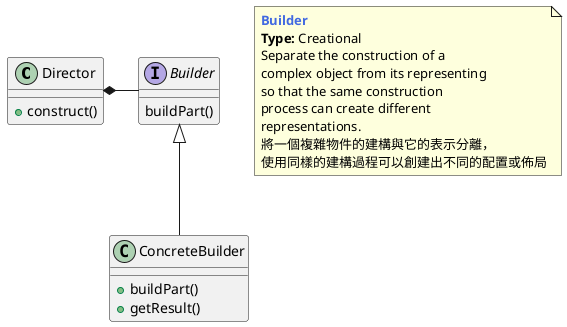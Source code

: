 /' BUILDER 
將一個複雜物件的建構與它的表示分離，使用同樣的建構過程可以創建出不同的配置或佈局
https://github.com/RafaelKuebler/PlantUMLDesignPatterns/blob/master/builder.txt
'/

@startuml BUILDER_SmallPerson

class Director {
    + construct()
}

interface Builder {
    buildPart()
}

class ConcreteBuilder {
    + buildPart()
    + getResult()
}

Director *- Builder
Builder <|-- ConcreteBuilder

note as N1
    <b><color:royalBlue>Builder</color></b>
    <b>Type:</b> Creational
    Separate the construction of a
    complex object from its representing
    so that the same construction
    process can create different
    representations.
    將一個複雜物件的建構與它的表示分離，
    使用同樣的建構過程可以創建出不同的配置或佈局
end note

@enduml